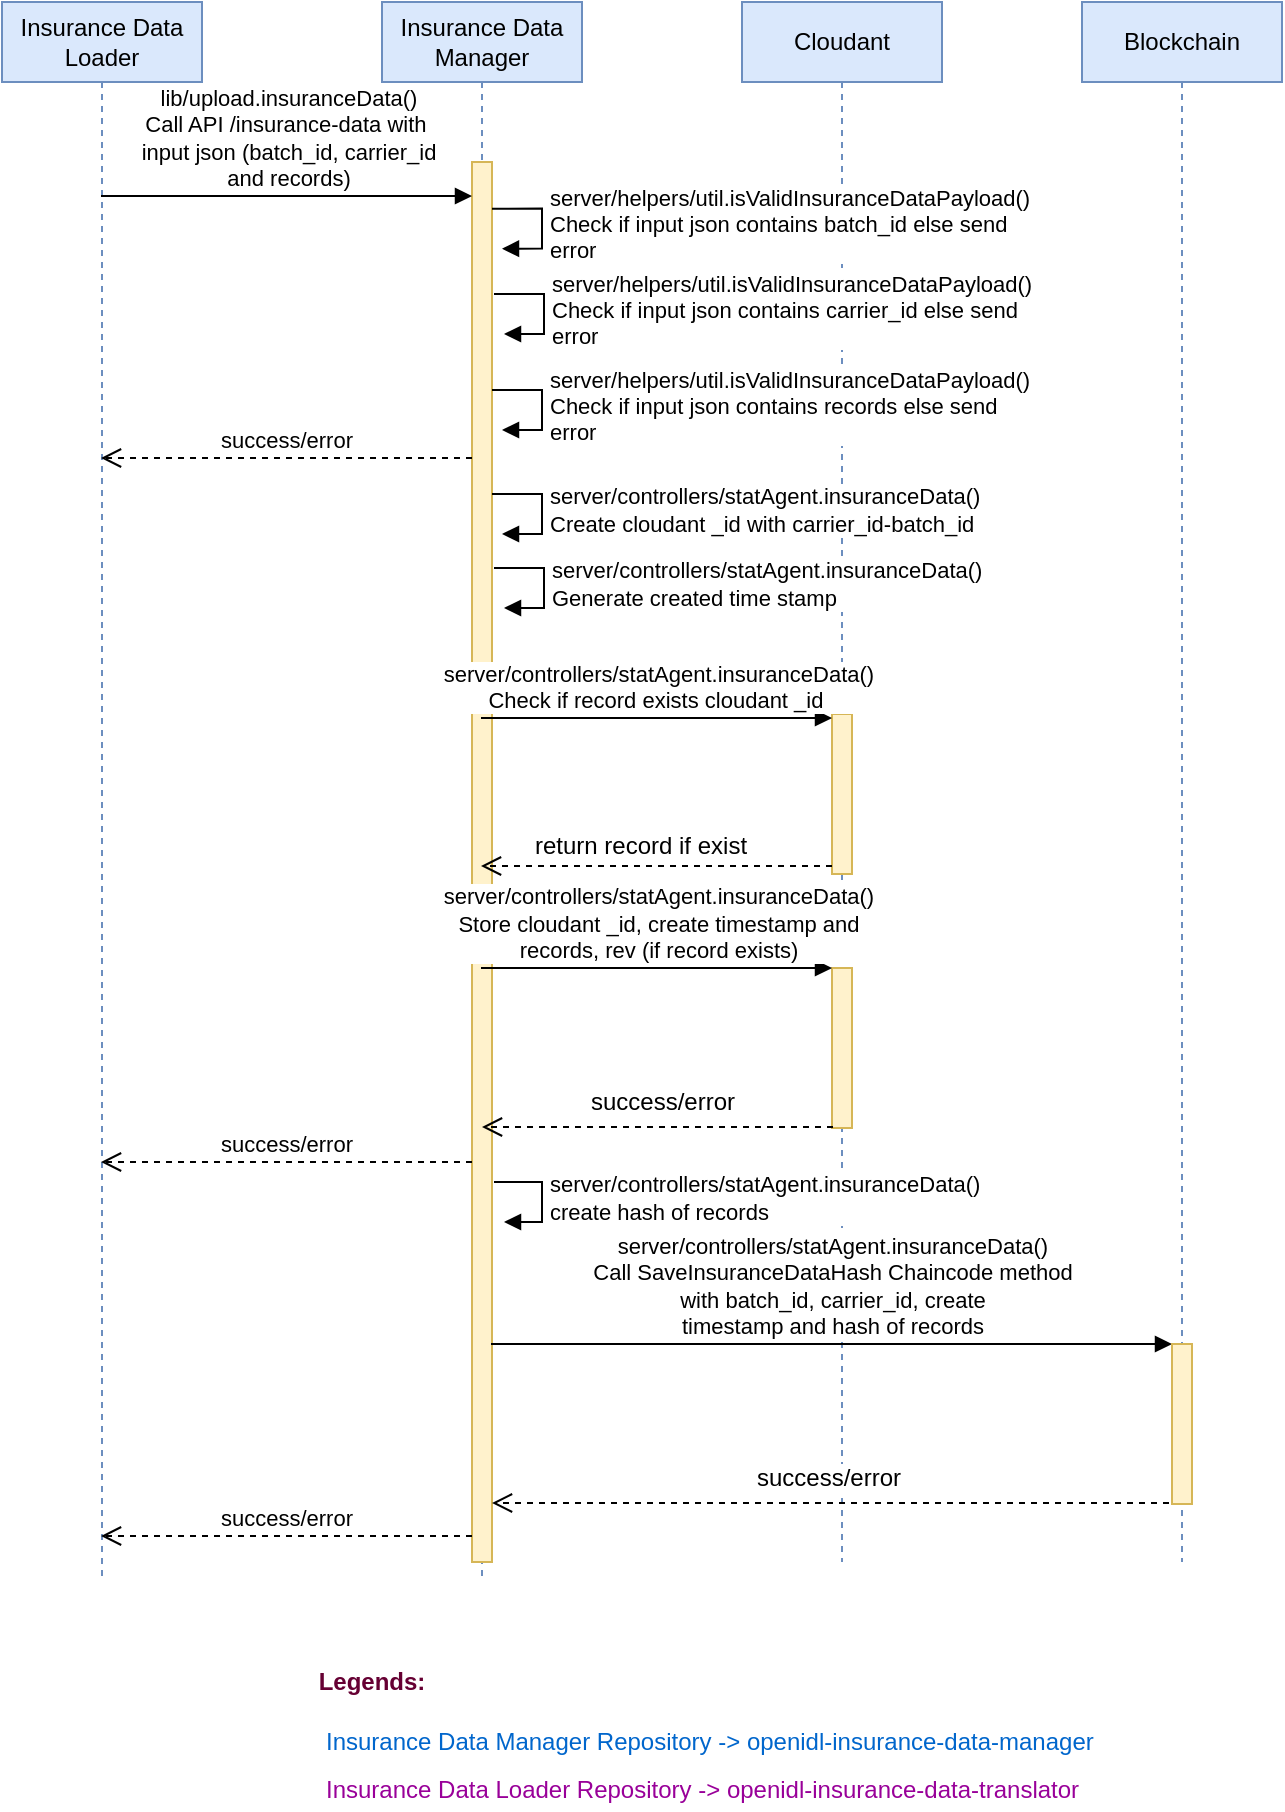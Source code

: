 <mxfile version="10.9.5" type="device"><diagram id="tjX9J9URTmC4Ic6lW3iO" name="SD-Insurance-Data-Manager"><mxGraphModel dx="953" dy="477" grid="0" gridSize="10" guides="1" tooltips="1" connect="1" arrows="1" fold="1" page="1" pageScale="1" pageWidth="850" pageHeight="1400" math="0" shadow="0"><root><mxCell id="0"/><mxCell id="1" parent="0"/><mxCell id="tTSoI5PjNunpWyThuE37-1" value="Insurance Data Manager" style="shape=umlLifeline;perimeter=lifelinePerimeter;whiteSpace=wrap;html=1;container=1;collapsible=0;recursiveResize=0;outlineConnect=0;fillColor=#dae8fc;strokeColor=#6c8ebf;" parent="1" vertex="1"><mxGeometry x="300" y="110" width="100" height="790" as="geometry"/></mxCell><mxCell id="tTSoI5PjNunpWyThuE37-5" value="" style="html=1;points=[];perimeter=orthogonalPerimeter;fillColor=#fff2cc;strokeColor=#d6b656;" parent="tTSoI5PjNunpWyThuE37-1" vertex="1"><mxGeometry x="45" y="80" width="10" height="700" as="geometry"/></mxCell><mxCell id="tTSoI5PjNunpWyThuE37-2" value="Cloudant" style="shape=umlLifeline;perimeter=lifelinePerimeter;whiteSpace=wrap;html=1;container=1;collapsible=0;recursiveResize=0;outlineConnect=0;fillColor=#dae8fc;strokeColor=#6c8ebf;" parent="1" vertex="1"><mxGeometry x="480" y="110" width="100" height="780" as="geometry"/></mxCell><mxCell id="tTSoI5PjNunpWyThuE37-12" value="" style="html=1;points=[];perimeter=orthogonalPerimeter;fillColor=#fff2cc;strokeColor=#d6b656;" parent="tTSoI5PjNunpWyThuE37-2" vertex="1"><mxGeometry x="45" y="483" width="10" height="80" as="geometry"/></mxCell><mxCell id="tTSoI5PjNunpWyThuE37-17" value="" style="html=1;points=[];perimeter=orthogonalPerimeter;fillColor=#fff2cc;strokeColor=#d6b656;" parent="tTSoI5PjNunpWyThuE37-2" vertex="1"><mxGeometry x="45" y="356" width="10" height="80" as="geometry"/></mxCell><mxCell id="tTSoI5PjNunpWyThuE37-18" value="&lt;span style=&quot;text-align: left&quot;&gt;server/controllers/statAgent.insuranceData()&lt;br&gt;&lt;/span&gt;Check if record exists cloudant _id&amp;nbsp;" style="html=1;verticalAlign=bottom;endArrow=block;entryX=0;entryY=0;" parent="tTSoI5PjNunpWyThuE37-2" edge="1"><mxGeometry relative="1" as="geometry"><mxPoint x="-130.5" y="358" as="sourcePoint"/><mxPoint x="45" y="358" as="targetPoint"/></mxGeometry></mxCell><mxCell id="tTSoI5PjNunpWyThuE37-19" value="" style="html=1;verticalAlign=bottom;endArrow=open;dashed=1;endSize=8;exitX=0;exitY=0.95;" parent="tTSoI5PjNunpWyThuE37-2" source="tTSoI5PjNunpWyThuE37-17" edge="1"><mxGeometry relative="1" as="geometry"><mxPoint x="-130.5" y="432" as="targetPoint"/></mxGeometry></mxCell><mxCell id="tTSoI5PjNunpWyThuE37-23" value="return record if exist" style="text;html=1;resizable=0;points=[];align=center;verticalAlign=middle;labelBackgroundColor=#ffffff;" parent="tTSoI5PjNunpWyThuE37-19" vertex="1" connectable="0"><mxGeometry x="0.102" y="-6" relative="1" as="geometry"><mxPoint y="-4" as="offset"/></mxGeometry></mxCell><mxCell id="tTSoI5PjNunpWyThuE37-26" value="&lt;span style=&quot;text-align: left&quot;&gt;server/controllers/statAgent.insuranceData()&lt;/span&gt;&lt;br&gt;Call SaveInsuranceDataHash Chaincode method&lt;br&gt;with batch_id, carrier_id, create &lt;br&gt;timestamp and hash of records" style="html=1;verticalAlign=bottom;endArrow=block;entryX=0;entryY=0;" parent="tTSoI5PjNunpWyThuE37-2" target="tTSoI5PjNunpWyThuE37-25" edge="1"><mxGeometry relative="1" as="geometry"><mxPoint x="-125.5" y="671" as="sourcePoint"/></mxGeometry></mxCell><mxCell id="tTSoI5PjNunpWyThuE37-27" value="" style="html=1;verticalAlign=bottom;endArrow=open;dashed=1;endSize=8;" parent="tTSoI5PjNunpWyThuE37-2" edge="1"><mxGeometry relative="1" as="geometry"><mxPoint x="-125" y="750.5" as="targetPoint"/><mxPoint x="219.5" y="750.5" as="sourcePoint"/></mxGeometry></mxCell><mxCell id="tTSoI5PjNunpWyThuE37-28" value="success/error" style="text;html=1;resizable=0;points=[];align=center;verticalAlign=middle;labelBackgroundColor=#ffffff;" parent="tTSoI5PjNunpWyThuE37-27" vertex="1" connectable="0"><mxGeometry x="0.073" y="7" relative="1" as="geometry"><mxPoint x="8.5" y="-19.5" as="offset"/></mxGeometry></mxCell><mxCell id="tTSoI5PjNunpWyThuE37-3" value="Blockchain" style="shape=umlLifeline;perimeter=lifelinePerimeter;whiteSpace=wrap;html=1;container=1;collapsible=0;recursiveResize=0;outlineConnect=0;fillColor=#dae8fc;strokeColor=#6c8ebf;" parent="1" vertex="1"><mxGeometry x="650" y="110" width="100" height="780" as="geometry"/></mxCell><mxCell id="tTSoI5PjNunpWyThuE37-25" value="" style="html=1;points=[];perimeter=orthogonalPerimeter;fillColor=#fff2cc;strokeColor=#d6b656;" parent="tTSoI5PjNunpWyThuE37-3" vertex="1"><mxGeometry x="45" y="671" width="10" height="80" as="geometry"/></mxCell><mxCell id="tTSoI5PjNunpWyThuE37-4" value="Insurance Data Loader" style="shape=umlLifeline;perimeter=lifelinePerimeter;whiteSpace=wrap;html=1;container=1;collapsible=0;recursiveResize=0;outlineConnect=0;fillColor=#dae8fc;strokeColor=#6c8ebf;" parent="1" vertex="1"><mxGeometry x="110" y="110" width="100" height="790" as="geometry"/></mxCell><mxCell id="tTSoI5PjNunpWyThuE37-6" value="lib/upload.insuranceData()&lt;br&gt;Call API /insurance-data with&amp;nbsp;&lt;br&gt;input json (batch_id, carrier_id&lt;br&gt;and records)" style="html=1;verticalAlign=bottom;endArrow=block;entryX=0;entryY=0;" parent="1" edge="1"><mxGeometry relative="1" as="geometry"><mxPoint x="159.5" y="207" as="sourcePoint"/><mxPoint x="345" y="207" as="targetPoint"/></mxGeometry></mxCell><mxCell id="tTSoI5PjNunpWyThuE37-7" value="success/error" style="html=1;verticalAlign=bottom;endArrow=open;dashed=1;endSize=8;exitX=0;exitY=0.95;" parent="1" edge="1"><mxGeometry relative="1" as="geometry"><mxPoint x="159.5" y="877" as="targetPoint"/><mxPoint x="345" y="877" as="sourcePoint"/></mxGeometry></mxCell><mxCell id="tTSoI5PjNunpWyThuE37-9" value="server/helpers/util.isValidInsuranceDataPayload()&lt;br&gt;Check if input json&amp;nbsp;contains batch_id else send &lt;br&gt;error" style="edgeStyle=orthogonalEdgeStyle;html=1;align=left;spacingLeft=2;endArrow=block;rounded=0;entryX=1;entryY=0;" parent="1" edge="1"><mxGeometry relative="1" as="geometry"><mxPoint x="355" y="213.333" as="sourcePoint"/><Array as="points"><mxPoint x="380" y="213.333"/></Array><mxPoint x="360" y="233.333" as="targetPoint"/></mxGeometry></mxCell><mxCell id="tTSoI5PjNunpWyThuE37-10" value="server/helpers/util.isValidInsuranceDataPayload()&lt;br&gt;Check if input json&amp;nbsp;contains carrier_id else send &lt;br&gt;error" style="edgeStyle=orthogonalEdgeStyle;html=1;align=left;spacingLeft=2;endArrow=block;rounded=0;entryX=1;entryY=0;" parent="1" edge="1"><mxGeometry relative="1" as="geometry"><mxPoint x="356" y="256" as="sourcePoint"/><Array as="points"><mxPoint x="381" y="256.333"/></Array><mxPoint x="361" y="276" as="targetPoint"/></mxGeometry></mxCell><mxCell id="tTSoI5PjNunpWyThuE37-11" value="server/helpers/util.isValidInsuranceDataPayload()&lt;br&gt;Check if input json&amp;nbsp;contains records else send &lt;br&gt;error" style="edgeStyle=orthogonalEdgeStyle;html=1;align=left;spacingLeft=2;endArrow=block;rounded=0;entryX=1;entryY=0;" parent="1" edge="1"><mxGeometry relative="1" as="geometry"><mxPoint x="355" y="304" as="sourcePoint"/><Array as="points"><mxPoint x="380" y="304.333"/></Array><mxPoint x="360" y="324" as="targetPoint"/></mxGeometry></mxCell><mxCell id="tTSoI5PjNunpWyThuE37-13" value="&lt;span style=&quot;text-align: left&quot;&gt;server/controllers/statAgent.insuranceData()&lt;/span&gt;&lt;br&gt;Store cloudant _id, create timestamp and&lt;br&gt;records, rev (if record exists)" style="html=1;verticalAlign=bottom;endArrow=block;entryX=0;entryY=0;" parent="1" target="tTSoI5PjNunpWyThuE37-12" edge="1"><mxGeometry relative="1" as="geometry"><mxPoint x="349.5" y="593" as="sourcePoint"/></mxGeometry></mxCell><mxCell id="tTSoI5PjNunpWyThuE37-15" value="server/controllers/statAgent.insuranceData()&lt;br&gt;Create cloudant _id with carrier_id-batch_id" style="edgeStyle=orthogonalEdgeStyle;html=1;align=left;spacingLeft=2;endArrow=block;rounded=0;entryX=1;entryY=0;" parent="1" edge="1"><mxGeometry relative="1" as="geometry"><mxPoint x="355" y="356" as="sourcePoint"/><Array as="points"><mxPoint x="380" y="356.333"/></Array><mxPoint x="360" y="376" as="targetPoint"/></mxGeometry></mxCell><mxCell id="tTSoI5PjNunpWyThuE37-16" value="server/controllers/statAgent.insuranceData()&lt;br&gt;Generate created time stamp" style="edgeStyle=orthogonalEdgeStyle;html=1;align=left;spacingLeft=2;endArrow=block;rounded=0;entryX=1;entryY=0;" parent="1" edge="1"><mxGeometry relative="1" as="geometry"><mxPoint x="356" y="393" as="sourcePoint"/><Array as="points"><mxPoint x="381" y="393.333"/></Array><mxPoint x="361" y="413" as="targetPoint"/></mxGeometry></mxCell><mxCell id="tTSoI5PjNunpWyThuE37-14" value="" style="html=1;verticalAlign=bottom;endArrow=open;dashed=1;endSize=8;exitX=0;exitY=0.95;" parent="1" edge="1"><mxGeometry relative="1" as="geometry"><mxPoint x="350" y="672.5" as="targetPoint"/><mxPoint x="525.5" y="672.5" as="sourcePoint"/></mxGeometry></mxCell><mxCell id="tTSoI5PjNunpWyThuE37-21" value="success/error" style="text;html=1;resizable=0;points=[];align=center;verticalAlign=middle;labelBackgroundColor=#ffffff;" parent="tTSoI5PjNunpWyThuE37-14" vertex="1" connectable="0"><mxGeometry x="0.073" y="7" relative="1" as="geometry"><mxPoint x="8.5" y="-19.5" as="offset"/></mxGeometry></mxCell><mxCell id="tTSoI5PjNunpWyThuE37-24" value="server/controllers/statAgent.insuranceData()&lt;br&gt;create hash of records" style="edgeStyle=orthogonalEdgeStyle;html=1;align=left;spacingLeft=2;endArrow=block;rounded=0;entryX=1;entryY=0;" parent="1" edge="1"><mxGeometry relative="1" as="geometry"><mxPoint x="356" y="700" as="sourcePoint"/><Array as="points"><mxPoint x="380" y="700"/><mxPoint x="380" y="720"/></Array><mxPoint x="361" y="720" as="targetPoint"/></mxGeometry></mxCell><mxCell id="tTSoI5PjNunpWyThuE37-30" value="success/error" style="html=1;verticalAlign=bottom;endArrow=open;dashed=1;endSize=8;exitX=0;exitY=0.95;" parent="1" edge="1"><mxGeometry relative="1" as="geometry"><mxPoint x="159.5" y="690" as="targetPoint"/><mxPoint x="345" y="690" as="sourcePoint"/></mxGeometry></mxCell><mxCell id="tTSoI5PjNunpWyThuE37-31" value="success/error" style="html=1;verticalAlign=bottom;endArrow=open;dashed=1;endSize=8;exitX=0;exitY=0.95;" parent="1" edge="1"><mxGeometry relative="1" as="geometry"><mxPoint x="159.5" y="338" as="targetPoint"/><mxPoint x="345" y="338" as="sourcePoint"/></mxGeometry></mxCell><mxCell id="tTSoI5PjNunpWyThuE37-32" value="&lt;b&gt;&lt;font color=&quot;#660033&quot;&gt;Legends:&lt;/font&gt;&lt;/b&gt;" style="text;html=1;strokeColor=none;fillColor=none;align=center;verticalAlign=middle;whiteSpace=wrap;rounded=0;" parent="1" vertex="1"><mxGeometry x="275" y="940" width="40" height="20" as="geometry"/></mxCell><mxCell id="tTSoI5PjNunpWyThuE37-33" value="&lt;font color=&quot;#0066cc&quot;&gt;Insurance Data Manager Repository -&amp;gt; openidl-insurance-data-manager&lt;/font&gt;" style="text;html=1;resizable=0;points=[];autosize=1;align=left;verticalAlign=top;spacingTop=-4;" parent="1" vertex="1"><mxGeometry x="270" y="970" width="400" height="20" as="geometry"/></mxCell><mxCell id="tTSoI5PjNunpWyThuE37-34" value="&lt;font color=&quot;#990099&quot;&gt;Insurance Data Loader Repository -&amp;gt; openidl-insurance-data-translator&lt;/font&gt;" style="text;html=1;resizable=0;points=[];autosize=1;align=left;verticalAlign=top;spacingTop=-4;" parent="1" vertex="1"><mxGeometry x="270" y="994" width="390" height="20" as="geometry"/></mxCell></root></mxGraphModel></diagram></mxfile>